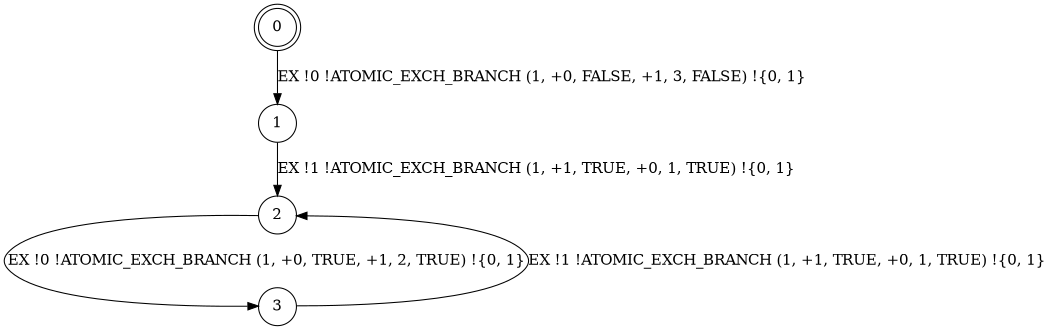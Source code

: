 digraph BCG {
size = "7, 10.5";
center = TRUE;
node [shape = circle];
0 [peripheries = 2];
0 -> 1 [label = "EX !0 !ATOMIC_EXCH_BRANCH (1, +0, FALSE, +1, 3, FALSE) !{0, 1}"];
1 -> 2 [label = "EX !1 !ATOMIC_EXCH_BRANCH (1, +1, TRUE, +0, 1, TRUE) !{0, 1}"];
2 -> 3 [label = "EX !0 !ATOMIC_EXCH_BRANCH (1, +0, TRUE, +1, 2, TRUE) !{0, 1}"];
3 -> 2 [label = "EX !1 !ATOMIC_EXCH_BRANCH (1, +1, TRUE, +0, 1, TRUE) !{0, 1}"];
}
